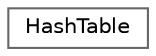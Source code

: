 digraph "Graphical Class Hierarchy"
{
 // LATEX_PDF_SIZE
  bgcolor="transparent";
  edge [fontname=Helvetica,fontsize=10,labelfontname=Helvetica,labelfontsize=10];
  node [fontname=Helvetica,fontsize=10,shape=box,height=0.2,width=0.4];
  rankdir="LR";
  Node0 [id="Node000000",label="HashTable",height=0.2,width=0.4,color="grey40", fillcolor="white", style="filled",URL="$structHashTable.html",tooltip="Represents the hash table."];
}

